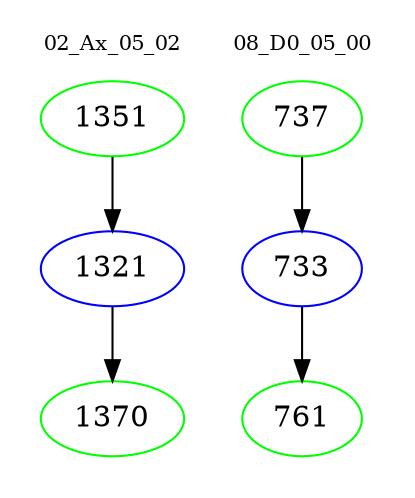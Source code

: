 digraph{
subgraph cluster_0 {
color = white
label = "02_Ax_05_02";
fontsize=10;
T0_1351 [label="1351", color="green"]
T0_1351 -> T0_1321 [color="black"]
T0_1321 [label="1321", color="blue"]
T0_1321 -> T0_1370 [color="black"]
T0_1370 [label="1370", color="green"]
}
subgraph cluster_1 {
color = white
label = "08_D0_05_00";
fontsize=10;
T1_737 [label="737", color="green"]
T1_737 -> T1_733 [color="black"]
T1_733 [label="733", color="blue"]
T1_733 -> T1_761 [color="black"]
T1_761 [label="761", color="green"]
}
}
